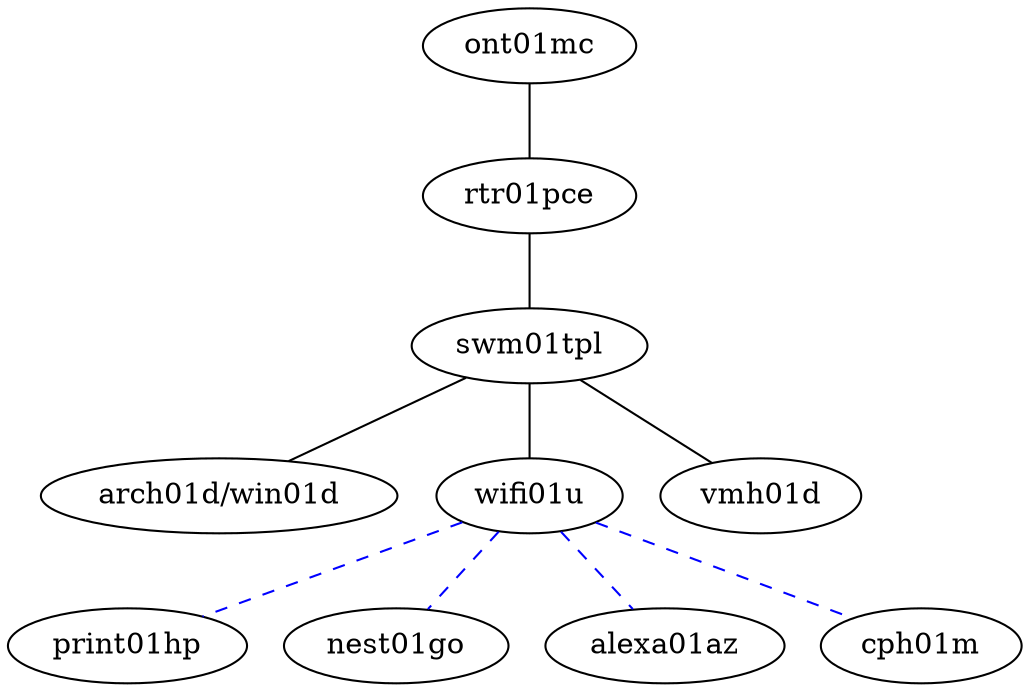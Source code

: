 graph {
  ont01mc
  rtr01pce
  swm01tpl
  arch01d [label="arch01d/win01d"]
  wifi01u
  vmh01d
  print01hp
  nest01go
  alexa01az
  cph01m

  ont01mc -- rtr01pce
  rtr01pce -- swm01tpl
  swm01tpl -- arch01d
  swm01tpl -- wifi01u
  swm01tpl -- vmh01d
  wifi01u -- print01hp [style=dashed, color=blue]
  wifi01u -- nest01go [style=dashed, color=blue]
  wifi01u -- alexa01az [style=dashed, color=blue]
  wifi01u -- cph01m [style=dashed, color=blue]
}

